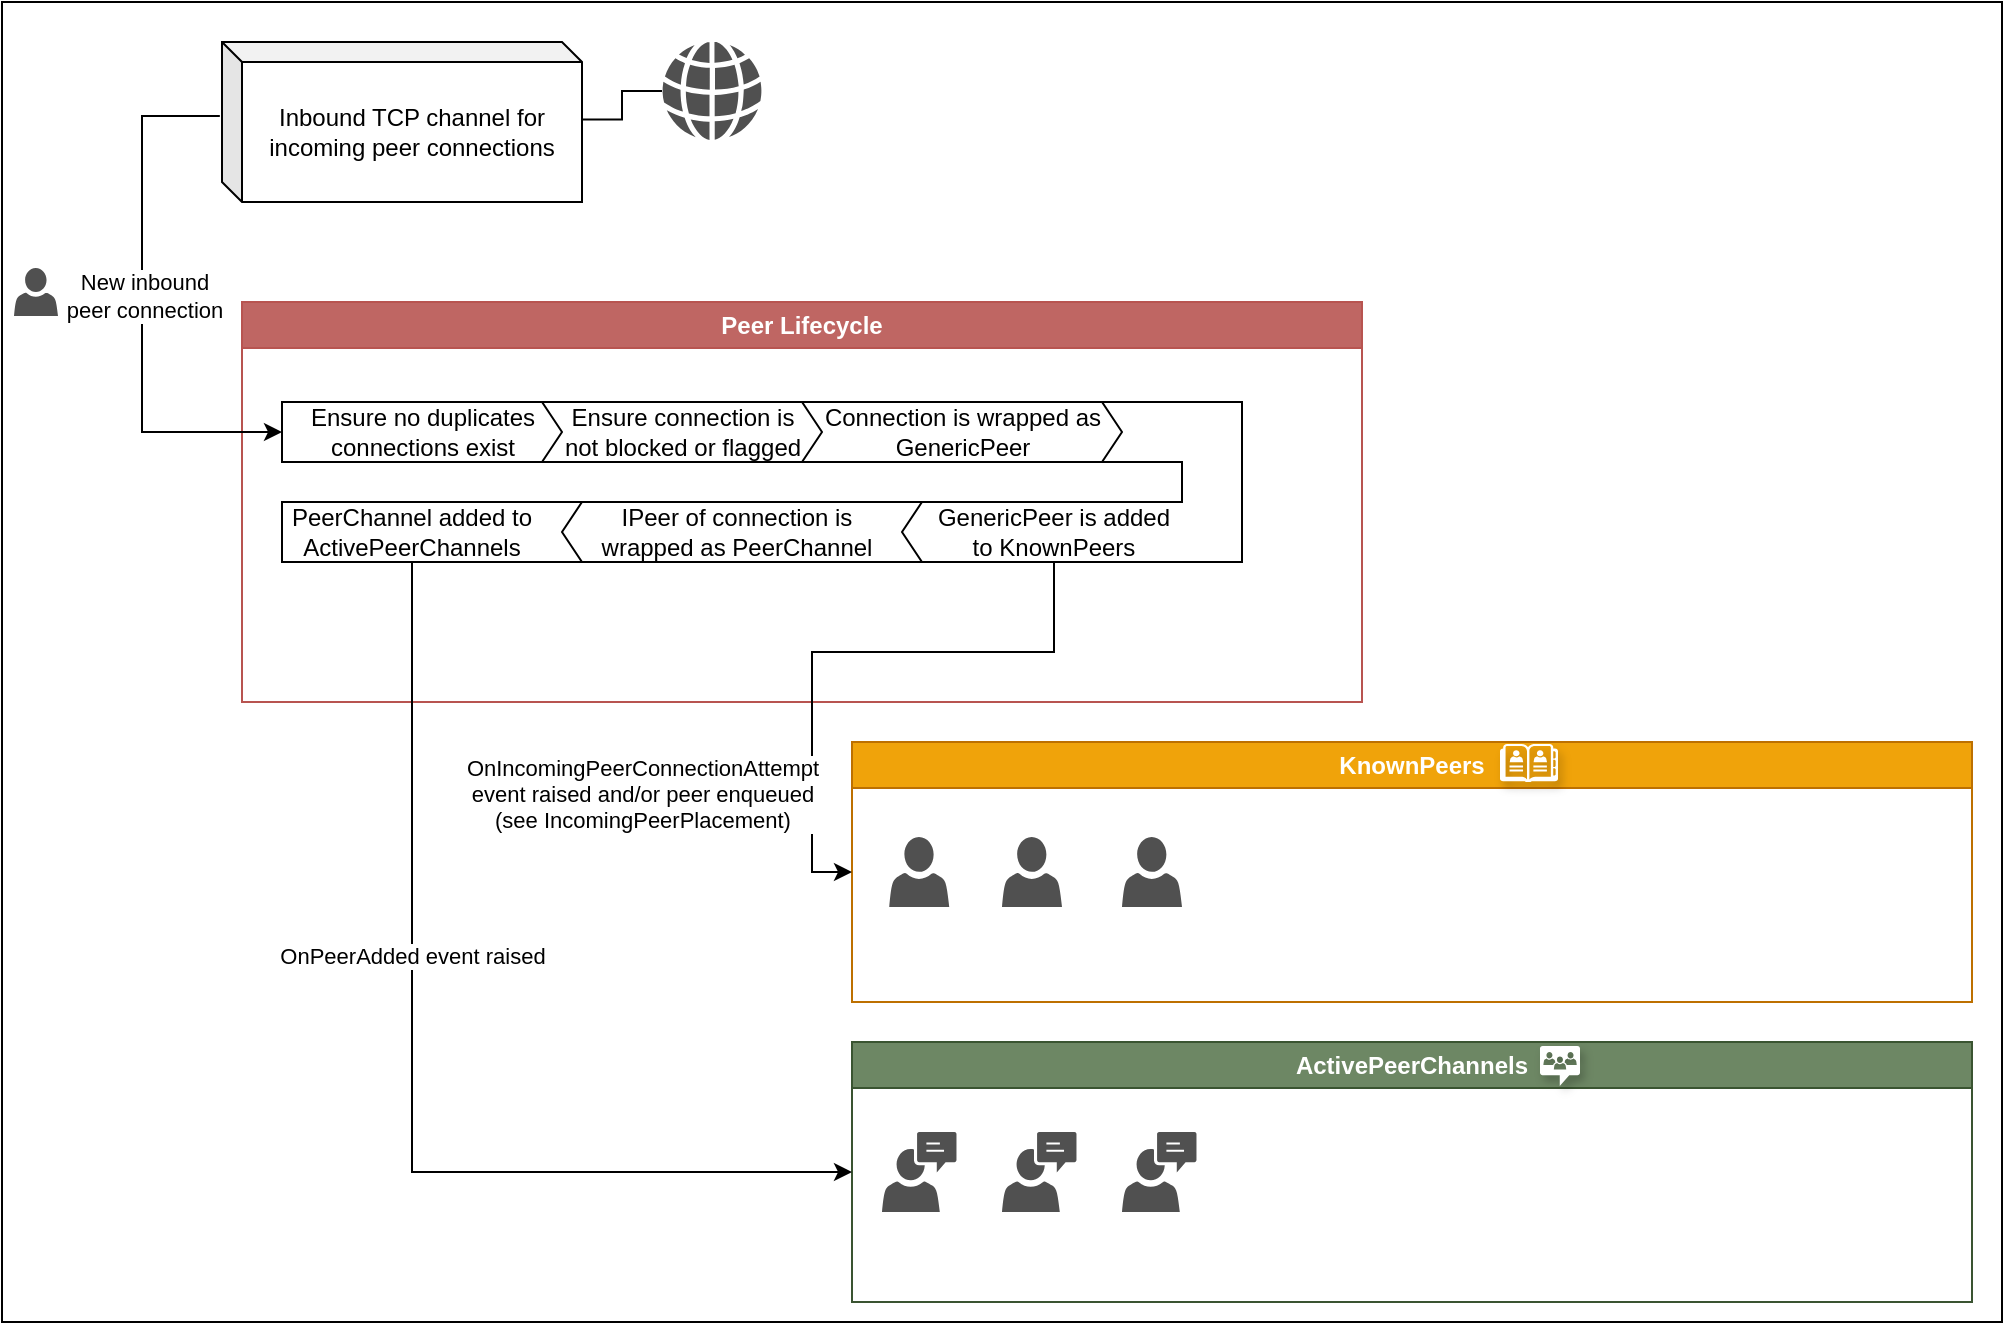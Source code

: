 <mxfile version="26.0.16">
  <diagram name="Page-1" id="NfdfBlgT7xRS604f-HNm">
    <mxGraphModel dx="1434" dy="782" grid="1" gridSize="10" guides="1" tooltips="1" connect="1" arrows="1" fold="1" page="1" pageScale="1" pageWidth="850" pageHeight="1100" math="0" shadow="0">
      <root>
        <mxCell id="0" />
        <mxCell id="1" parent="0" />
        <mxCell id="rpOfuUOqTEvzoVaStofT-46" value="" style="rounded=0;whiteSpace=wrap;html=1;" vertex="1" parent="1">
          <mxGeometry y="130" width="1000" height="660" as="geometry" />
        </mxCell>
        <mxCell id="rpOfuUOqTEvzoVaStofT-2" value="Peer Lifecycle" style="swimlane;whiteSpace=wrap;html=1;fillColor=#BF6663;strokeColor=#b85450;labelBackgroundColor=none;swimlaneFillColor=default;fontColor=#FFFFFF;" vertex="1" parent="1">
          <mxGeometry x="120" y="280" width="560" height="200" as="geometry" />
        </mxCell>
        <mxCell id="rpOfuUOqTEvzoVaStofT-28" value="" style="html=1;shadow=0;dashed=0;align=center;verticalAlign=middle;shape=mxgraph.arrows2.arrow;dy=0;dx=0;notch=0;rotation=-180;" vertex="1" parent="rpOfuUOqTEvzoVaStofT-2">
          <mxGeometry x="20" y="100" width="180" height="30" as="geometry" />
        </mxCell>
        <mxCell id="rpOfuUOqTEvzoVaStofT-25" value="" style="html=1;shadow=0;dashed=0;align=center;verticalAlign=middle;shape=mxgraph.arrows2.arrow;dy=0;dx=10;notch=0;rotation=-180;" vertex="1" parent="rpOfuUOqTEvzoVaStofT-2">
          <mxGeometry x="160" y="100" width="200" height="30" as="geometry" />
        </mxCell>
        <mxCell id="rpOfuUOqTEvzoVaStofT-19" value="" style="shape=corner;whiteSpace=wrap;html=1;rotation=90;dx=30;dy=30;" vertex="1" parent="rpOfuUOqTEvzoVaStofT-2">
          <mxGeometry x="425" y="45" width="70" height="80" as="geometry" />
        </mxCell>
        <mxCell id="rpOfuUOqTEvzoVaStofT-4" value="&lt;div&gt;Connection is wrapped as&lt;/div&gt;&lt;div&gt;GenericPeer&lt;/div&gt;" style="html=1;shadow=0;dashed=0;align=center;verticalAlign=middle;shape=mxgraph.arrows2.arrow;dy=0;dx=10;notch=0;" vertex="1" parent="rpOfuUOqTEvzoVaStofT-2">
          <mxGeometry x="280" y="50" width="160" height="30" as="geometry" />
        </mxCell>
        <mxCell id="rpOfuUOqTEvzoVaStofT-18" value="&lt;div&gt;Ensure connection is&lt;/div&gt;&lt;div&gt;not blocked or flagged&lt;/div&gt;" style="html=1;shadow=0;dashed=0;align=center;verticalAlign=middle;shape=mxgraph.arrows2.arrow;dy=0;dx=10;notch=0;" vertex="1" parent="rpOfuUOqTEvzoVaStofT-2">
          <mxGeometry x="150" y="50" width="140" height="30" as="geometry" />
        </mxCell>
        <mxCell id="rpOfuUOqTEvzoVaStofT-20" value="" style="html=1;shadow=0;dashed=0;align=center;verticalAlign=middle;shape=mxgraph.arrows2.arrow;dy=0;dx=10;notch=0;rotation=-180;strokeColor=default;" vertex="1" parent="rpOfuUOqTEvzoVaStofT-2">
          <mxGeometry x="330" y="100" width="170" height="30" as="geometry" />
        </mxCell>
        <mxCell id="rpOfuUOqTEvzoVaStofT-22" value="" style="rounded=0;whiteSpace=wrap;html=1;strokeColor=#FFFFFF;" vertex="1" parent="rpOfuUOqTEvzoVaStofT-2">
          <mxGeometry x="471" y="90" width="28" height="20" as="geometry" />
        </mxCell>
        <mxCell id="rpOfuUOqTEvzoVaStofT-23" value="GenericPeer is added to KnownPeers" style="text;html=1;align=center;verticalAlign=middle;whiteSpace=wrap;rounded=0;" vertex="1" parent="rpOfuUOqTEvzoVaStofT-2">
          <mxGeometry x="341" y="100" width="130" height="30" as="geometry" />
        </mxCell>
        <mxCell id="rpOfuUOqTEvzoVaStofT-26" value="&lt;div&gt;PeerChannel added to&lt;/div&gt;&lt;div&gt;ActivePeerChannels&lt;/div&gt;" style="text;html=1;align=center;verticalAlign=middle;whiteSpace=wrap;rounded=0;" vertex="1" parent="rpOfuUOqTEvzoVaStofT-2">
          <mxGeometry x="20" y="100" width="130" height="30" as="geometry" />
        </mxCell>
        <mxCell id="rpOfuUOqTEvzoVaStofT-29" value="&lt;div&gt;IPeer of connection is&lt;/div&gt;&lt;div&gt;wrapped as PeerChannel&lt;/div&gt;" style="text;html=1;align=center;verticalAlign=middle;whiteSpace=wrap;rounded=0;" vertex="1" parent="rpOfuUOqTEvzoVaStofT-2">
          <mxGeometry x="170" y="100" width="155" height="30" as="geometry" />
        </mxCell>
        <mxCell id="rpOfuUOqTEvzoVaStofT-5" value="&lt;div&gt;Ensure no duplicates&lt;/div&gt;&lt;div&gt;connections exist&lt;/div&gt;" style="html=1;shadow=0;dashed=0;align=center;verticalAlign=middle;shape=mxgraph.arrows2.arrow;dy=0;dx=10;notch=0;" vertex="1" parent="1">
          <mxGeometry x="140" y="330" width="140" height="30" as="geometry" />
        </mxCell>
        <mxCell id="rpOfuUOqTEvzoVaStofT-6" value="Inbound TCP channel for incoming peer connections" style="shape=cube;whiteSpace=wrap;html=1;boundedLbl=1;backgroundOutline=1;darkOpacity=0.05;darkOpacity2=0.1;size=10;" vertex="1" parent="1">
          <mxGeometry x="110" y="150" width="180" height="80" as="geometry" />
        </mxCell>
        <mxCell id="rpOfuUOqTEvzoVaStofT-7" style="edgeStyle=orthogonalEdgeStyle;rounded=0;orthogonalLoop=1;jettySize=auto;html=1;entryX=0;entryY=0.5;entryDx=0;entryDy=0;entryPerimeter=0;exitX=-0.006;exitY=0.463;exitDx=0;exitDy=0;exitPerimeter=0;" edge="1" parent="1" source="rpOfuUOqTEvzoVaStofT-6" target="rpOfuUOqTEvzoVaStofT-5">
          <mxGeometry relative="1" as="geometry">
            <Array as="points">
              <mxPoint x="70" y="187" />
              <mxPoint x="70" y="345" />
            </Array>
          </mxGeometry>
        </mxCell>
        <mxCell id="rpOfuUOqTEvzoVaStofT-9" value="&lt;div&gt;New inbound&lt;/div&gt;&lt;div&gt;peer connection&lt;/div&gt;" style="edgeLabel;html=1;align=center;verticalAlign=middle;resizable=0;points=[];" vertex="1" connectable="0" parent="rpOfuUOqTEvzoVaStofT-7">
          <mxGeometry x="-0.034" y="1" relative="1" as="geometry">
            <mxPoint as="offset" />
          </mxGeometry>
        </mxCell>
        <mxCell id="rpOfuUOqTEvzoVaStofT-11" value="" style="sketch=0;pointerEvents=1;shadow=0;dashed=0;html=1;strokeColor=none;fillColor=#505050;labelPosition=center;verticalLabelPosition=bottom;verticalAlign=top;outlineConnect=0;align=center;shape=mxgraph.office.users.user;" vertex="1" parent="1">
          <mxGeometry x="6" y="263" width="22" height="24.06" as="geometry" />
        </mxCell>
        <mxCell id="rpOfuUOqTEvzoVaStofT-12" value="KnownPeers" style="swimlane;whiteSpace=wrap;html=1;fillColor=#f0a30a;strokeColor=#BD7000;labelBackgroundColor=none;swimlaneFillColor=default;fontColor=#FFFFFF;" vertex="1" parent="1">
          <mxGeometry x="425" y="500" width="560" height="130" as="geometry" />
        </mxCell>
        <mxCell id="rpOfuUOqTEvzoVaStofT-34" value="" style="sketch=0;pointerEvents=1;shadow=0;dashed=0;html=1;strokeColor=none;fillColor=#505050;labelPosition=center;verticalLabelPosition=bottom;verticalAlign=top;outlineConnect=0;align=center;shape=mxgraph.office.users.user;" vertex="1" parent="rpOfuUOqTEvzoVaStofT-12">
          <mxGeometry x="18.62" y="47.5" width="30" height="35" as="geometry" />
        </mxCell>
        <mxCell id="rpOfuUOqTEvzoVaStofT-36" value="" style="sketch=0;pointerEvents=1;shadow=0;dashed=0;html=1;strokeColor=none;fillColor=#505050;labelPosition=center;verticalLabelPosition=bottom;verticalAlign=top;outlineConnect=0;align=center;shape=mxgraph.office.users.user;" vertex="1" parent="rpOfuUOqTEvzoVaStofT-12">
          <mxGeometry x="75" y="47.5" width="30" height="35" as="geometry" />
        </mxCell>
        <mxCell id="rpOfuUOqTEvzoVaStofT-37" value="" style="sketch=0;pointerEvents=1;shadow=0;dashed=0;html=1;strokeColor=none;fillColor=#505050;labelPosition=center;verticalLabelPosition=bottom;verticalAlign=top;outlineConnect=0;align=center;shape=mxgraph.office.users.user;" vertex="1" parent="rpOfuUOqTEvzoVaStofT-12">
          <mxGeometry x="135" y="47.5" width="30" height="35" as="geometry" />
        </mxCell>
        <mxCell id="rpOfuUOqTEvzoVaStofT-42" value="" style="sketch=0;pointerEvents=1;shadow=1;dashed=0;html=1;strokeColor=none;fillColor=#FFFFFF;labelPosition=center;verticalLabelPosition=bottom;verticalAlign=top;outlineConnect=0;align=center;shape=mxgraph.office.concepts.address_book;" vertex="1" parent="rpOfuUOqTEvzoVaStofT-12">
          <mxGeometry x="324" y="1" width="29" height="19" as="geometry" />
        </mxCell>
        <mxCell id="rpOfuUOqTEvzoVaStofT-14" value="ActivePeerChannels" style="swimlane;whiteSpace=wrap;html=1;fillColor=#6d8764;strokeColor=#3A5431;labelBackgroundColor=none;swimlaneFillColor=default;fontColor=#ffffff;" vertex="1" parent="1">
          <mxGeometry x="425" y="650" width="560" height="130" as="geometry" />
        </mxCell>
        <mxCell id="rpOfuUOqTEvzoVaStofT-15" value="" style="sketch=0;pointerEvents=1;shadow=0;dashed=0;html=1;strokeColor=none;fillColor=#505050;labelPosition=center;verticalLabelPosition=bottom;verticalAlign=top;outlineConnect=0;align=center;shape=mxgraph.office.users.communications;" vertex="1" parent="rpOfuUOqTEvzoVaStofT-14">
          <mxGeometry x="15" y="45" width="37.24" height="40" as="geometry" />
        </mxCell>
        <mxCell id="rpOfuUOqTEvzoVaStofT-16" value="" style="sketch=0;pointerEvents=1;shadow=0;dashed=0;html=1;strokeColor=none;fillColor=#505050;labelPosition=center;verticalLabelPosition=bottom;verticalAlign=top;outlineConnect=0;align=center;shape=mxgraph.office.users.communications;" vertex="1" parent="rpOfuUOqTEvzoVaStofT-14">
          <mxGeometry x="75" y="45" width="37.24" height="40" as="geometry" />
        </mxCell>
        <mxCell id="rpOfuUOqTEvzoVaStofT-38" value="" style="sketch=0;pointerEvents=1;shadow=0;dashed=0;html=1;strokeColor=none;fillColor=#505050;labelPosition=center;verticalLabelPosition=bottom;verticalAlign=top;outlineConnect=0;align=center;shape=mxgraph.office.users.communications;" vertex="1" parent="rpOfuUOqTEvzoVaStofT-14">
          <mxGeometry x="135" y="45" width="37.24" height="40" as="geometry" />
        </mxCell>
        <mxCell id="rpOfuUOqTEvzoVaStofT-43" value="" style="sketch=0;pointerEvents=1;shadow=1;dashed=0;html=1;strokeColor=none;fillColor=#FFFFFF;labelPosition=center;verticalLabelPosition=bottom;verticalAlign=top;outlineConnect=0;align=center;shape=mxgraph.office.communications.chat_room;" vertex="1" parent="rpOfuUOqTEvzoVaStofT-14">
          <mxGeometry x="344" y="2" width="20" height="20" as="geometry" />
        </mxCell>
        <mxCell id="rpOfuUOqTEvzoVaStofT-30" style="edgeStyle=orthogonalEdgeStyle;rounded=0;orthogonalLoop=1;jettySize=auto;html=1;entryX=0;entryY=0.5;entryDx=0;entryDy=0;" edge="1" parent="1" source="rpOfuUOqTEvzoVaStofT-23" target="rpOfuUOqTEvzoVaStofT-12">
          <mxGeometry relative="1" as="geometry" />
        </mxCell>
        <mxCell id="rpOfuUOqTEvzoVaStofT-40" value="&lt;div&gt;OnIncomingPeerConnectionAttempt&lt;/div&gt;&lt;div&gt;event raised and/or peer enqueued&lt;/div&gt;&lt;div&gt;(see IncomingPeerPlacement) &lt;br&gt;&lt;/div&gt;" style="edgeLabel;html=1;align=center;verticalAlign=middle;resizable=0;points=[];" vertex="1" connectable="0" parent="rpOfuUOqTEvzoVaStofT-30">
          <mxGeometry x="-0.318" y="-1" relative="1" as="geometry">
            <mxPoint x="-150" y="72" as="offset" />
          </mxGeometry>
        </mxCell>
        <mxCell id="rpOfuUOqTEvzoVaStofT-31" style="edgeStyle=orthogonalEdgeStyle;rounded=0;orthogonalLoop=1;jettySize=auto;html=1;entryX=0;entryY=0.5;entryDx=0;entryDy=0;exitX=0.5;exitY=1;exitDx=0;exitDy=0;" edge="1" parent="1" source="rpOfuUOqTEvzoVaStofT-26" target="rpOfuUOqTEvzoVaStofT-14">
          <mxGeometry relative="1" as="geometry" />
        </mxCell>
        <mxCell id="rpOfuUOqTEvzoVaStofT-39" value="OnPeerAdded event raised" style="edgeLabel;html=1;align=center;verticalAlign=middle;resizable=0;points=[];" vertex="1" connectable="0" parent="rpOfuUOqTEvzoVaStofT-31">
          <mxGeometry x="0.409" y="-2" relative="1" as="geometry">
            <mxPoint x="-65" y="-110" as="offset" />
          </mxGeometry>
        </mxCell>
        <mxCell id="rpOfuUOqTEvzoVaStofT-44" value="" style="sketch=0;pointerEvents=1;shadow=0;dashed=0;html=1;strokeColor=none;fillColor=#505050;labelPosition=center;verticalLabelPosition=bottom;verticalAlign=top;outlineConnect=0;align=center;shape=mxgraph.office.concepts.globe_internet;" vertex="1" parent="1">
          <mxGeometry x="330" y="150" width="50" height="49" as="geometry" />
        </mxCell>
        <mxCell id="rpOfuUOqTEvzoVaStofT-45" style="edgeStyle=orthogonalEdgeStyle;rounded=0;orthogonalLoop=1;jettySize=auto;html=1;entryX=1;entryY=0.485;entryDx=0;entryDy=0;entryPerimeter=0;endArrow=none;startFill=0;" edge="1" parent="1" source="rpOfuUOqTEvzoVaStofT-44" target="rpOfuUOqTEvzoVaStofT-6">
          <mxGeometry relative="1" as="geometry" />
        </mxCell>
      </root>
    </mxGraphModel>
  </diagram>
</mxfile>

